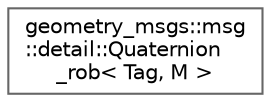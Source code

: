 digraph "类继承关系图"
{
 // INTERACTIVE_SVG=YES
 // LATEX_PDF_SIZE
  bgcolor="transparent";
  edge [fontname=Helvetica,fontsize=10,labelfontname=Helvetica,labelfontsize=10];
  node [fontname=Helvetica,fontsize=10,shape=box,height=0.2,width=0.4];
  rankdir="LR";
  Node0 [id="Node000000",label="geometry_msgs::msg\l::detail::Quaternion\l_rob\< Tag, M \>",height=0.2,width=0.4,color="grey40", fillcolor="white", style="filled",URL="$de/d56/structgeometry__msgs_1_1msg_1_1detail_1_1Quaternion__rob.html",tooltip=" "];
}
